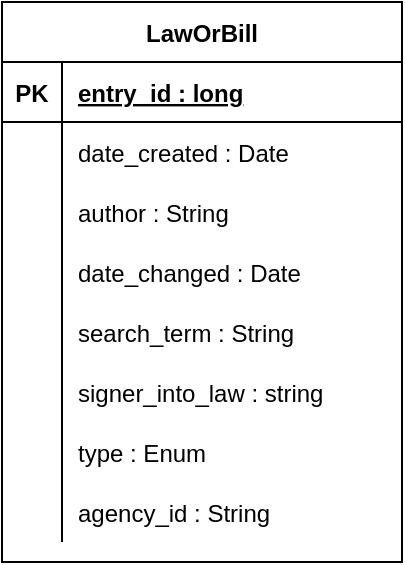 <mxfile version="14.6.13" type="device" pages="2"><diagram id="R2lEEEUBdFMjLlhIrx00" name="Page-1"><mxGraphModel dx="1086" dy="806" grid="1" gridSize="10" guides="1" tooltips="1" connect="1" arrows="1" fold="1" page="1" pageScale="1" pageWidth="850" pageHeight="1100" math="0" shadow="0" extFonts="Permanent Marker^https://fonts.googleapis.com/css?family=Permanent+Marker"><root><mxCell id="0"/><mxCell id="1" parent="0"/><mxCell id="RvDrSfmpqoDFSFI9CkCG-74" value="LawOrBill" style="shape=table;startSize=30;container=1;collapsible=1;childLayout=tableLayout;fixedRows=1;rowLines=0;fontStyle=1;align=center;resizeLast=1;" parent="1" vertex="1"><mxGeometry x="325" y="580" width="200" height="280" as="geometry"/></mxCell><mxCell id="RvDrSfmpqoDFSFI9CkCG-75" value="" style="shape=partialRectangle;collapsible=0;dropTarget=0;pointerEvents=0;fillColor=none;top=0;left=0;bottom=1;right=0;points=[[0,0.5],[1,0.5]];portConstraint=eastwest;" parent="RvDrSfmpqoDFSFI9CkCG-74" vertex="1"><mxGeometry y="30" width="200" height="30" as="geometry"/></mxCell><mxCell id="RvDrSfmpqoDFSFI9CkCG-76" value="PK" style="shape=partialRectangle;connectable=0;fillColor=none;top=0;left=0;bottom=0;right=0;fontStyle=1;overflow=hidden;" parent="RvDrSfmpqoDFSFI9CkCG-75" vertex="1"><mxGeometry width="30" height="30" as="geometry"/></mxCell><mxCell id="RvDrSfmpqoDFSFI9CkCG-77" value="entry_id : long" style="shape=partialRectangle;connectable=0;fillColor=none;top=0;left=0;bottom=0;right=0;align=left;spacingLeft=6;fontStyle=5;overflow=hidden;" parent="RvDrSfmpqoDFSFI9CkCG-75" vertex="1"><mxGeometry x="30" width="170" height="30" as="geometry"/></mxCell><mxCell id="RvDrSfmpqoDFSFI9CkCG-78" value="" style="shape=partialRectangle;collapsible=0;dropTarget=0;pointerEvents=0;fillColor=none;top=0;left=0;bottom=0;right=0;points=[[0,0.5],[1,0.5]];portConstraint=eastwest;" parent="RvDrSfmpqoDFSFI9CkCG-74" vertex="1"><mxGeometry y="60" width="200" height="30" as="geometry"/></mxCell><mxCell id="RvDrSfmpqoDFSFI9CkCG-79" value="" style="shape=partialRectangle;connectable=0;fillColor=none;top=0;left=0;bottom=0;right=0;editable=1;overflow=hidden;" parent="RvDrSfmpqoDFSFI9CkCG-78" vertex="1"><mxGeometry width="30" height="30" as="geometry"/></mxCell><mxCell id="RvDrSfmpqoDFSFI9CkCG-80" value="date_created : Date" style="shape=partialRectangle;connectable=0;fillColor=none;top=0;left=0;bottom=0;right=0;align=left;spacingLeft=6;overflow=hidden;" parent="RvDrSfmpqoDFSFI9CkCG-78" vertex="1"><mxGeometry x="30" width="170" height="30" as="geometry"/></mxCell><mxCell id="RvDrSfmpqoDFSFI9CkCG-81" value="" style="shape=partialRectangle;collapsible=0;dropTarget=0;pointerEvents=0;fillColor=none;top=0;left=0;bottom=0;right=0;points=[[0,0.5],[1,0.5]];portConstraint=eastwest;" parent="RvDrSfmpqoDFSFI9CkCG-74" vertex="1"><mxGeometry y="90" width="200" height="30" as="geometry"/></mxCell><mxCell id="RvDrSfmpqoDFSFI9CkCG-82" value="" style="shape=partialRectangle;connectable=0;fillColor=none;top=0;left=0;bottom=0;right=0;editable=1;overflow=hidden;" parent="RvDrSfmpqoDFSFI9CkCG-81" vertex="1"><mxGeometry width="30" height="30" as="geometry"/></mxCell><mxCell id="RvDrSfmpqoDFSFI9CkCG-83" value="author : String" style="shape=partialRectangle;connectable=0;fillColor=none;top=0;left=0;bottom=0;right=0;align=left;spacingLeft=6;overflow=hidden;" parent="RvDrSfmpqoDFSFI9CkCG-81" vertex="1"><mxGeometry x="30" width="170" height="30" as="geometry"/></mxCell><mxCell id="RvDrSfmpqoDFSFI9CkCG-84" value="" style="shape=partialRectangle;collapsible=0;dropTarget=0;pointerEvents=0;fillColor=none;top=0;left=0;bottom=0;right=0;points=[[0,0.5],[1,0.5]];portConstraint=eastwest;" parent="RvDrSfmpqoDFSFI9CkCG-74" vertex="1"><mxGeometry y="120" width="200" height="30" as="geometry"/></mxCell><mxCell id="RvDrSfmpqoDFSFI9CkCG-85" value="" style="shape=partialRectangle;connectable=0;fillColor=none;top=0;left=0;bottom=0;right=0;editable=1;overflow=hidden;" parent="RvDrSfmpqoDFSFI9CkCG-84" vertex="1"><mxGeometry width="30" height="30" as="geometry"/></mxCell><mxCell id="RvDrSfmpqoDFSFI9CkCG-86" value="date_changed : Date" style="shape=partialRectangle;connectable=0;fillColor=none;top=0;left=0;bottom=0;right=0;align=left;spacingLeft=6;overflow=hidden;" parent="RvDrSfmpqoDFSFI9CkCG-84" vertex="1"><mxGeometry x="30" width="170" height="30" as="geometry"/></mxCell><mxCell id="RvDrSfmpqoDFSFI9CkCG-87" value="" style="shape=partialRectangle;collapsible=0;dropTarget=0;pointerEvents=0;fillColor=none;top=0;left=0;bottom=0;right=0;points=[[0,0.5],[1,0.5]];portConstraint=eastwest;" parent="RvDrSfmpqoDFSFI9CkCG-74" vertex="1"><mxGeometry y="150" width="200" height="30" as="geometry"/></mxCell><mxCell id="RvDrSfmpqoDFSFI9CkCG-88" value="" style="shape=partialRectangle;connectable=0;fillColor=none;top=0;left=0;bottom=0;right=0;editable=1;overflow=hidden;" parent="RvDrSfmpqoDFSFI9CkCG-87" vertex="1"><mxGeometry width="30" height="30" as="geometry"/></mxCell><mxCell id="RvDrSfmpqoDFSFI9CkCG-89" value="search_term : String" style="shape=partialRectangle;connectable=0;fillColor=none;top=0;left=0;bottom=0;right=0;align=left;spacingLeft=6;overflow=hidden;" parent="RvDrSfmpqoDFSFI9CkCG-87" vertex="1"><mxGeometry x="30" width="170" height="30" as="geometry"/></mxCell><mxCell id="RvDrSfmpqoDFSFI9CkCG-90" value="" style="shape=partialRectangle;collapsible=0;dropTarget=0;pointerEvents=0;fillColor=none;top=0;left=0;bottom=0;right=0;points=[[0,0.5],[1,0.5]];portConstraint=eastwest;" parent="RvDrSfmpqoDFSFI9CkCG-74" vertex="1"><mxGeometry y="180" width="200" height="30" as="geometry"/></mxCell><mxCell id="RvDrSfmpqoDFSFI9CkCG-91" value="" style="shape=partialRectangle;connectable=0;fillColor=none;top=0;left=0;bottom=0;right=0;editable=1;overflow=hidden;" parent="RvDrSfmpqoDFSFI9CkCG-90" vertex="1"><mxGeometry width="30" height="30" as="geometry"/></mxCell><mxCell id="RvDrSfmpqoDFSFI9CkCG-92" value="signer_into_law : string" style="shape=partialRectangle;connectable=0;fillColor=none;top=0;left=0;bottom=0;right=0;align=left;spacingLeft=6;overflow=hidden;" parent="RvDrSfmpqoDFSFI9CkCG-90" vertex="1"><mxGeometry x="30" width="170" height="30" as="geometry"/></mxCell><mxCell id="og8NIhzazXzFNavjQ_7X-1" value="" style="shape=partialRectangle;collapsible=0;dropTarget=0;pointerEvents=0;fillColor=none;top=0;left=0;bottom=0;right=0;points=[[0,0.5],[1,0.5]];portConstraint=eastwest;" vertex="1" parent="RvDrSfmpqoDFSFI9CkCG-74"><mxGeometry y="210" width="200" height="30" as="geometry"/></mxCell><mxCell id="og8NIhzazXzFNavjQ_7X-2" value="" style="shape=partialRectangle;connectable=0;fillColor=none;top=0;left=0;bottom=0;right=0;editable=1;overflow=hidden;" vertex="1" parent="og8NIhzazXzFNavjQ_7X-1"><mxGeometry width="30" height="30" as="geometry"/></mxCell><mxCell id="og8NIhzazXzFNavjQ_7X-3" value="type : Enum" style="shape=partialRectangle;connectable=0;fillColor=none;top=0;left=0;bottom=0;right=0;align=left;spacingLeft=6;overflow=hidden;" vertex="1" parent="og8NIhzazXzFNavjQ_7X-1"><mxGeometry x="30" width="170" height="30" as="geometry"/></mxCell><mxCell id="og8NIhzazXzFNavjQ_7X-4" value="" style="shape=partialRectangle;collapsible=0;dropTarget=0;pointerEvents=0;fillColor=none;top=0;left=0;bottom=0;right=0;points=[[0,0.5],[1,0.5]];portConstraint=eastwest;" vertex="1" parent="RvDrSfmpqoDFSFI9CkCG-74"><mxGeometry y="240" width="200" height="30" as="geometry"/></mxCell><mxCell id="og8NIhzazXzFNavjQ_7X-5" value="" style="shape=partialRectangle;connectable=0;fillColor=none;top=0;left=0;bottom=0;right=0;editable=1;overflow=hidden;" vertex="1" parent="og8NIhzazXzFNavjQ_7X-4"><mxGeometry width="30" height="30" as="geometry"/></mxCell><mxCell id="og8NIhzazXzFNavjQ_7X-6" value="agency_id : String" style="shape=partialRectangle;connectable=0;fillColor=none;top=0;left=0;bottom=0;right=0;align=left;spacingLeft=6;overflow=hidden;" vertex="1" parent="og8NIhzazXzFNavjQ_7X-4"><mxGeometry x="30" width="170" height="30" as="geometry"/></mxCell></root></mxGraphModel></diagram><diagram id="s0anm-beFf6UVLObeBR3" name="Page-2"><mxGraphModel dx="1405" dy="-278" grid="1" gridSize="10" guides="1" tooltips="1" connect="1" arrows="1" fold="1" page="1" pageScale="1" pageWidth="850" pageHeight="1100" math="0" shadow="0"><root><mxCell id="5FeADjoNaf8hmSysZUwL-0"/><mxCell id="5FeADjoNaf8hmSysZUwL-1" parent="5FeADjoNaf8hmSysZUwL-0"/><mxCell id="5FeADjoNaf8hmSysZUwL-2" value="" style="verticalLabelPosition=bottom;verticalAlign=top;html=1;shadow=0;dashed=0;strokeWidth=1;shape=mxgraph.android.phone2;strokeColor=#c0c0c0;" vertex="1" parent="5FeADjoNaf8hmSysZUwL-1"><mxGeometry x="325" y="1510" width="200" height="390" as="geometry"/></mxCell></root></mxGraphModel></diagram></mxfile>